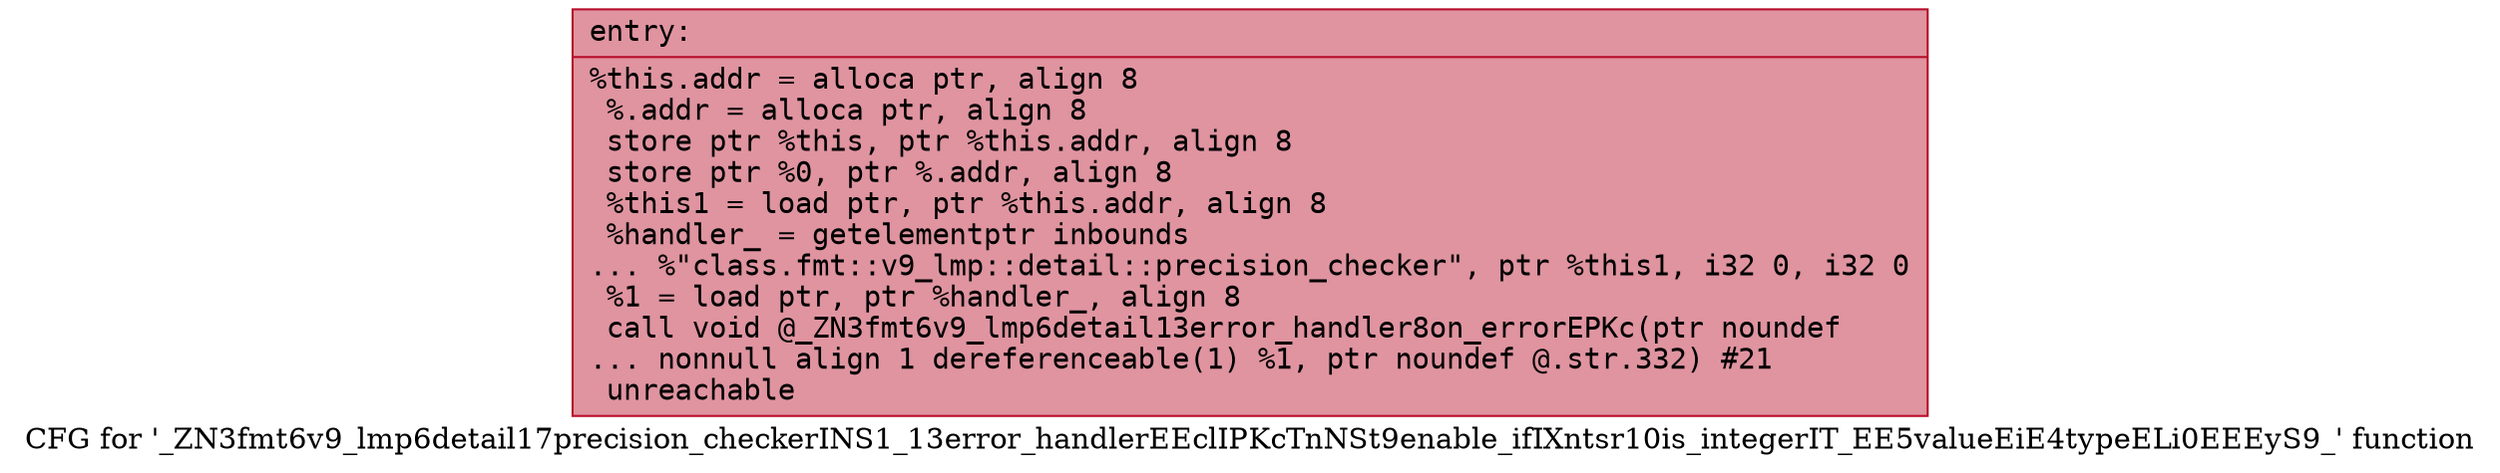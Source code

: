 digraph "CFG for '_ZN3fmt6v9_lmp6detail17precision_checkerINS1_13error_handlerEEclIPKcTnNSt9enable_ifIXntsr10is_integerIT_EE5valueEiE4typeELi0EEEyS9_' function" {
	label="CFG for '_ZN3fmt6v9_lmp6detail17precision_checkerINS1_13error_handlerEEclIPKcTnNSt9enable_ifIXntsr10is_integerIT_EE5valueEiE4typeELi0EEEyS9_' function";

	Node0x556bfeb4ce20 [shape=record,color="#b70d28ff", style=filled, fillcolor="#b70d2870" fontname="Courier",label="{entry:\l|  %this.addr = alloca ptr, align 8\l  %.addr = alloca ptr, align 8\l  store ptr %this, ptr %this.addr, align 8\l  store ptr %0, ptr %.addr, align 8\l  %this1 = load ptr, ptr %this.addr, align 8\l  %handler_ = getelementptr inbounds\l... %\"class.fmt::v9_lmp::detail::precision_checker\", ptr %this1, i32 0, i32 0\l  %1 = load ptr, ptr %handler_, align 8\l  call void @_ZN3fmt6v9_lmp6detail13error_handler8on_errorEPKc(ptr noundef\l... nonnull align 1 dereferenceable(1) %1, ptr noundef @.str.332) #21\l  unreachable\l}"];
}
